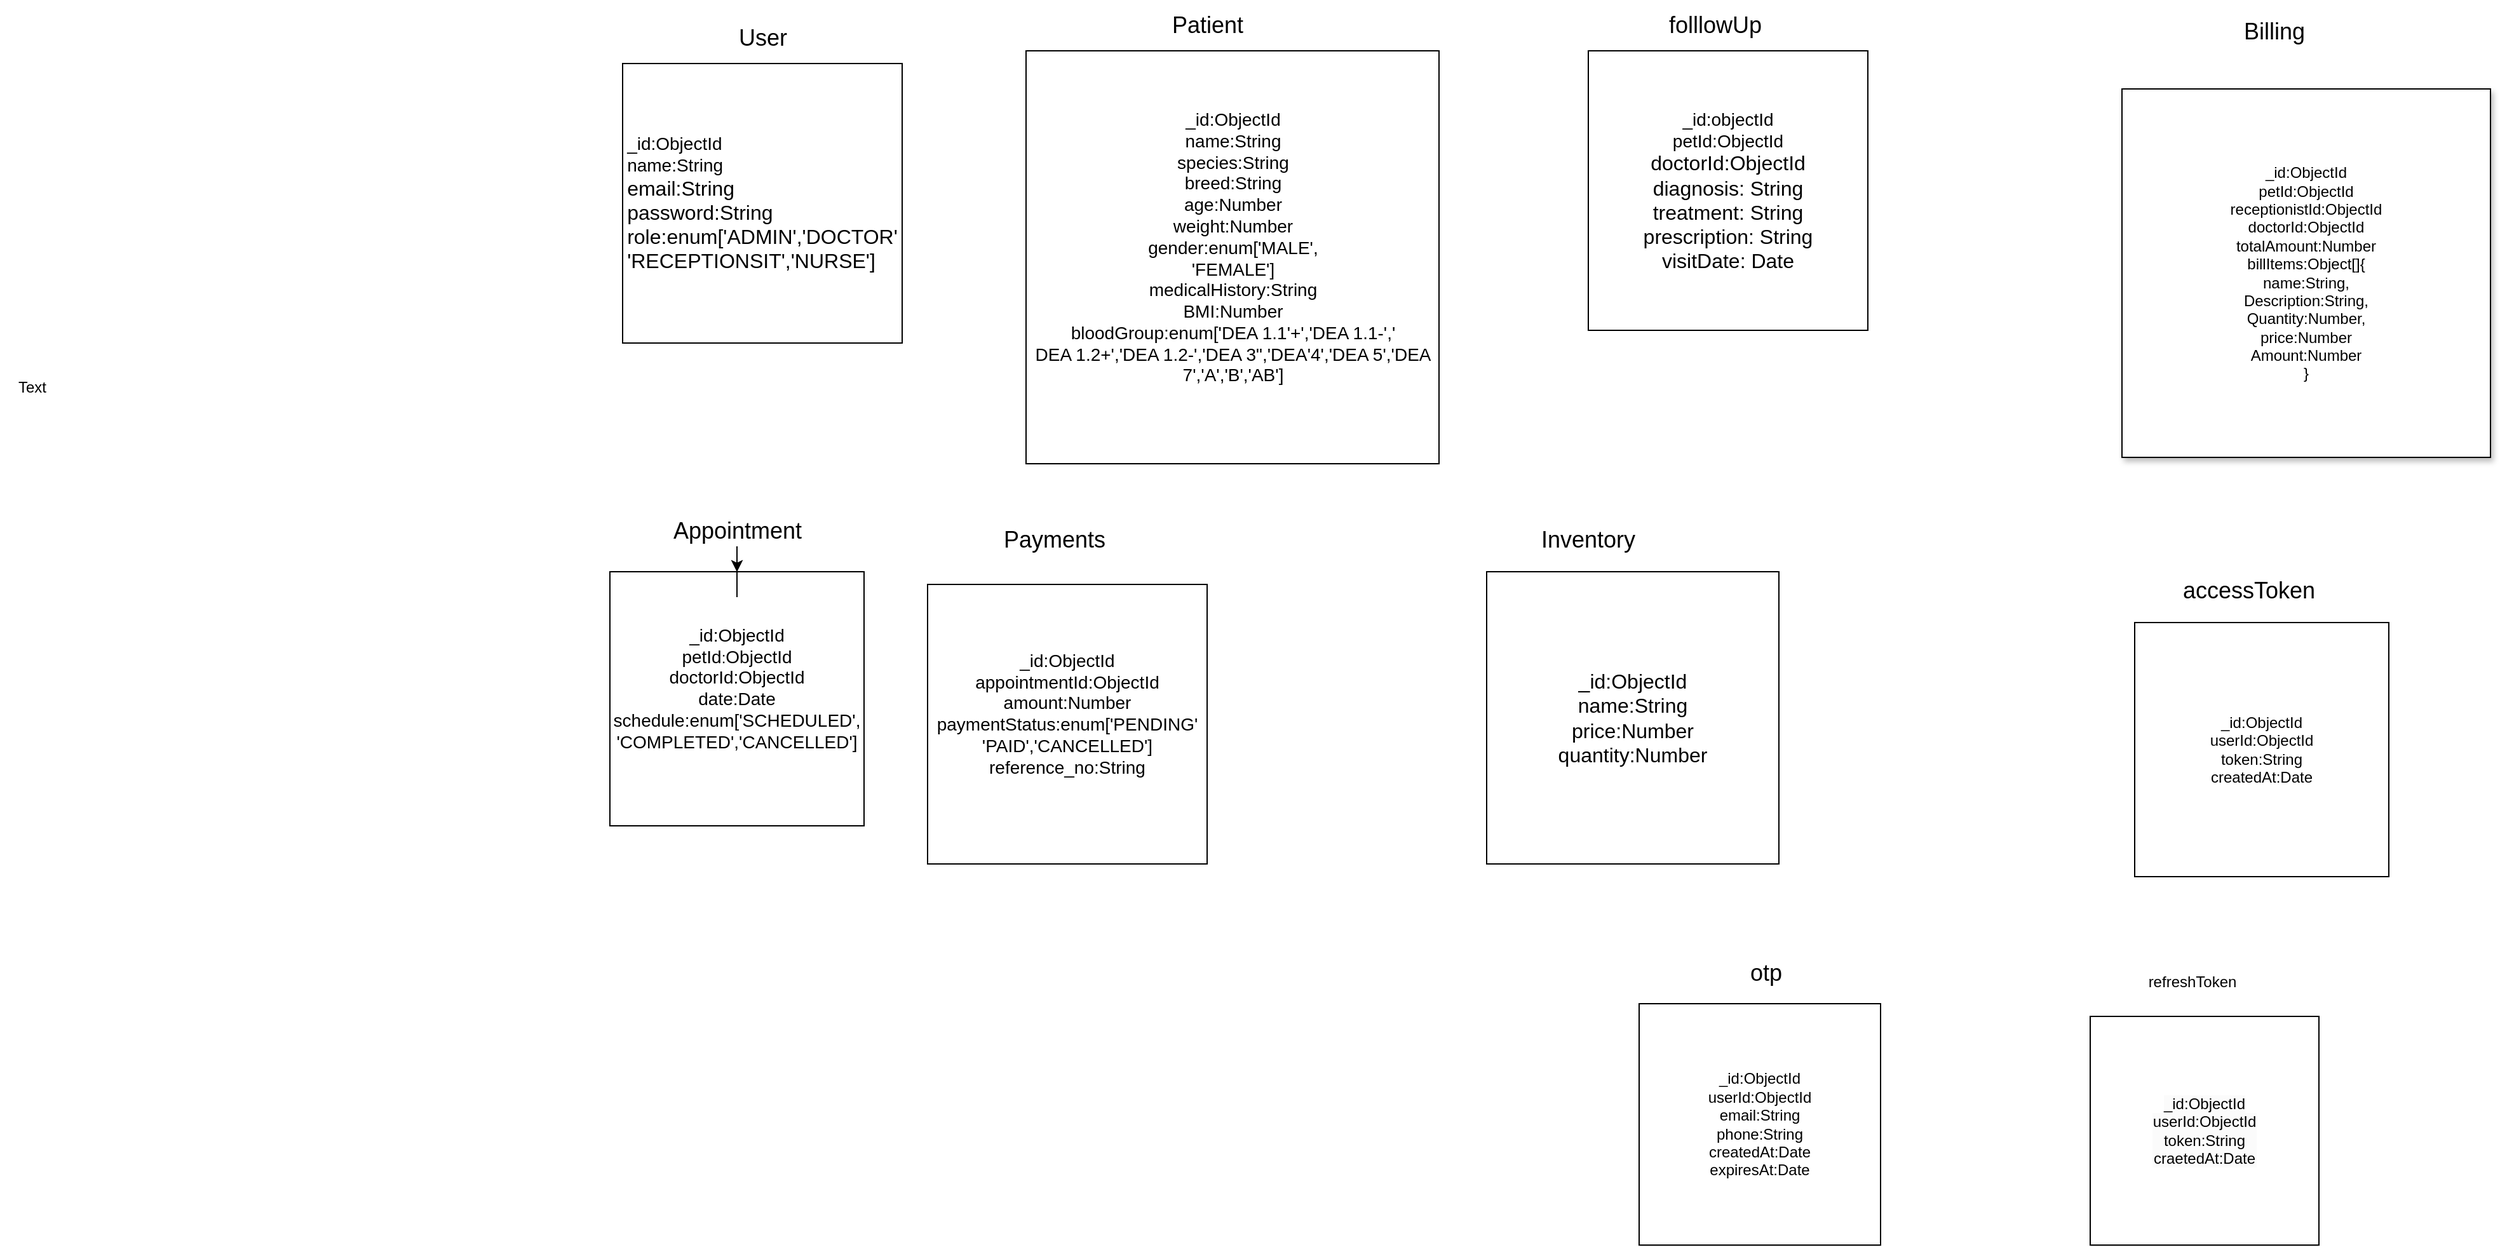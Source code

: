 <mxfile version="26.0.14">
  <diagram name="Page-1" id="71hhgT6nfiHDWO6UgkDM">
    <mxGraphModel dx="2442" dy="852" grid="1" gridSize="10" guides="1" tooltips="1" connect="1" arrows="1" fold="1" page="1" pageScale="1" pageWidth="850" pageHeight="1100" math="0" shadow="0">
      <root>
        <mxCell id="0" />
        <mxCell id="1" parent="0" />
        <mxCell id="kUmWNInl1JWP7ZCi-R_K-1" value="&lt;div style=&quot;text-align: justify;&quot;&gt;&lt;font style=&quot;font-size: 14px;&quot;&gt;_id:ObjectId&lt;/font&gt;&lt;/div&gt;&lt;div style=&quot;text-align: justify;&quot;&gt;&lt;font style=&quot;font-size: 14px;&quot;&gt;name:String&lt;/font&gt;&lt;/div&gt;&lt;div style=&quot;text-align: justify;&quot;&gt;&lt;font size=&quot;3&quot; style=&quot;&quot;&gt;email:String&lt;/font&gt;&lt;/div&gt;&lt;div style=&quot;text-align: justify;&quot;&gt;&lt;font size=&quot;3&quot; style=&quot;&quot;&gt;password:String&lt;/font&gt;&lt;/div&gt;&lt;div style=&quot;text-align: justify;&quot;&gt;&lt;font size=&quot;3&quot; style=&quot;&quot;&gt;role:enum[&#39;ADMIN&#39;,&#39;DOCTOR&#39;&lt;/font&gt;&lt;/div&gt;&lt;div style=&quot;text-align: justify;&quot;&gt;&lt;font size=&quot;3&quot; style=&quot;&quot;&gt;&#39;RECEPTIONSIT&#39;,&#39;NURSE&#39;]&lt;/font&gt;&lt;/div&gt;" style="whiteSpace=wrap;html=1;aspect=fixed;align=center;" parent="1" vertex="1">
          <mxGeometry x="120" y="60" width="220" height="220" as="geometry" />
        </mxCell>
        <mxCell id="kUmWNInl1JWP7ZCi-R_K-15" value="&lt;span style=&quot;font-size: 18px;&quot;&gt;User&lt;/span&gt;" style="text;html=1;align=center;verticalAlign=middle;resizable=0;points=[];autosize=1;strokeColor=none;fillColor=none;" parent="1" vertex="1">
          <mxGeometry x="200" y="20" width="60" height="40" as="geometry" />
        </mxCell>
        <mxCell id="kUmWNInl1JWP7ZCi-R_K-16" value="&lt;div&gt;&lt;font style=&quot;font-size: 14px;&quot;&gt;_id:ObjectId&lt;/font&gt;&lt;/div&gt;&lt;font style=&quot;font-size: 14px;&quot;&gt;name:String&lt;/font&gt;&lt;div&gt;&lt;font style=&quot;font-size: 14px;&quot;&gt;species:String&lt;/font&gt;&lt;/div&gt;&lt;div&gt;&lt;font style=&quot;font-size: 14px;&quot;&gt;breed:String&lt;/font&gt;&lt;/div&gt;&lt;div&gt;&lt;font style=&quot;font-size: 14px;&quot;&gt;age:Number&lt;/font&gt;&lt;/div&gt;&lt;div&gt;&lt;font style=&quot;font-size: 14px;&quot;&gt;weight:Number&lt;/font&gt;&lt;/div&gt;&lt;div&gt;&lt;font style=&quot;font-size: 14px;&quot;&gt;gender:enum[&#39;MALE&#39;,&lt;/font&gt;&lt;/div&gt;&lt;div&gt;&lt;font style=&quot;font-size: 14px;&quot;&gt;&#39;FEMALE&#39;]&lt;/font&gt;&lt;/div&gt;&lt;div&gt;&lt;font style=&quot;font-size: 14px;&quot;&gt;medicalHistory:String&lt;/font&gt;&lt;/div&gt;&lt;div&gt;&lt;font style=&quot;font-size: 14px;&quot;&gt;BMI:Number&lt;/font&gt;&lt;/div&gt;&lt;div&gt;&lt;font style=&quot;font-size: 14px;&quot;&gt;bloodGroup:enum[&#39;&lt;/font&gt;&lt;span style=&quot;background-color: transparent; color: light-dark(rgb(0, 0, 0), rgb(255, 255, 255));&quot;&gt;&lt;font style=&quot;font-size: 14px;&quot;&gt;DEA 1.1&#39;+&#39;,&#39;&lt;/font&gt;&lt;/span&gt;&lt;span style=&quot;background-color: transparent; color: light-dark(rgb(0, 0, 0), rgb(255, 255, 255));&quot;&gt;&lt;font style=&quot;font-size: 14px;&quot;&gt;DEA 1.1-&#39;,&#39;&lt;/font&gt;&lt;/span&gt;&lt;/div&gt;&lt;div&gt;&lt;font style=&quot;font-size: 14px;&quot;&gt;DEA 1.2+&#39;,&#39;&lt;span style=&quot;background-color: transparent; color: light-dark(rgb(0, 0, 0), rgb(255, 255, 255));&quot;&gt;&lt;/span&gt;&lt;span style=&quot;background-color: transparent; color: light-dark(rgb(0, 0, 0), rgb(255, 255, 255));&quot;&gt;DEA 1.2-&#39;,&#39;&lt;/span&gt;&lt;span style=&quot;background-color: transparent; color: light-dark(rgb(0, 0, 0), rgb(255, 255, 255));&quot;&gt;DEA 3&quot;,&#39;&lt;/span&gt;&lt;span style=&quot;background-color: transparent; color: light-dark(rgb(0, 0, 0), rgb(255, 255, 255));&quot;&gt;DEA&#39;4&#39;,&#39;&lt;/span&gt;&lt;span style=&quot;background-color: transparent; color: light-dark(rgb(0, 0, 0), rgb(255, 255, 255));&quot;&gt;DEA 5&#39;,&#39;&lt;/span&gt;&lt;span style=&quot;background-color: transparent; color: light-dark(rgb(0, 0, 0), rgb(255, 255, 255));&quot;&gt;DEA 7&#39;,&#39;A&#39;,&#39;B&#39;,&#39;AB&#39;]&lt;/span&gt;&lt;/font&gt;&lt;/div&gt;&lt;div&gt;&lt;font style=&quot;font-size: 14px;&quot;&gt;&lt;span style=&quot;background-color: transparent; color: light-dark(rgb(0, 0, 0), rgb(255, 255, 255));&quot;&gt;&lt;br&gt;&lt;/span&gt;&lt;/font&gt;&lt;/div&gt;" style="whiteSpace=wrap;html=1;aspect=fixed;" parent="1" vertex="1">
          <mxGeometry x="437.5" y="50" width="325" height="325" as="geometry" />
        </mxCell>
        <mxCell id="kUmWNInl1JWP7ZCi-R_K-32" value="&lt;font style=&quot;font-size: 18px;&quot;&gt;Patient&lt;/font&gt;" style="text;html=1;align=center;verticalAlign=middle;resizable=0;points=[];autosize=1;strokeColor=none;fillColor=none;" parent="1" vertex="1">
          <mxGeometry x="540" y="10" width="80" height="40" as="geometry" />
        </mxCell>
        <mxCell id="kUmWNInl1JWP7ZCi-R_K-33" value="&lt;div&gt;&lt;font style=&quot;font-size: 14px;&quot;&gt;_id:ObjectId&lt;/font&gt;&lt;/div&gt;&lt;font style=&quot;font-size: 14px;&quot;&gt;petId&lt;/font&gt;:&lt;font style=&quot;font-size: 14px;&quot;&gt;ObjectId&lt;/font&gt;&lt;div&gt;&lt;font style=&quot;font-size: 14px;&quot;&gt;doctorId:ObjectId&lt;/font&gt;&lt;/div&gt;&lt;div&gt;&lt;font style=&quot;font-size: 14px;&quot;&gt;date:Date&lt;/font&gt;&lt;/div&gt;&lt;div&gt;&lt;font style=&quot;font-size: 14px;&quot;&gt;schedule:enum[&#39;SCHEDULED&#39;,&lt;/font&gt;&lt;/div&gt;&lt;div&gt;&lt;font style=&quot;font-size: 14px;&quot;&gt;&#39;COMPLETED&#39;,&#39;CANCELLED&#39;]&lt;/font&gt;&lt;/div&gt;&lt;div&gt;&lt;font style=&quot;font-size: 14px;&quot;&gt;&lt;br&gt;&lt;/font&gt;&lt;/div&gt;" style="whiteSpace=wrap;html=1;aspect=fixed;" parent="1" vertex="1">
          <mxGeometry x="110" y="460" width="200" height="200" as="geometry" />
        </mxCell>
        <mxCell id="kUmWNInl1JWP7ZCi-R_K-47" style="edgeStyle=orthogonalEdgeStyle;rounded=0;orthogonalLoop=1;jettySize=auto;html=1;entryX=0.5;entryY=0;entryDx=0;entryDy=0;" parent="1" source="kUmWNInl1JWP7ZCi-R_K-35" target="kUmWNInl1JWP7ZCi-R_K-33" edge="1">
          <mxGeometry relative="1" as="geometry" />
        </mxCell>
        <mxCell id="kUmWNInl1JWP7ZCi-R_K-48" value="" style="edgeStyle=orthogonalEdgeStyle;rounded=0;orthogonalLoop=1;jettySize=auto;html=1;" parent="1" source="kUmWNInl1JWP7ZCi-R_K-35" target="kUmWNInl1JWP7ZCi-R_K-33" edge="1">
          <mxGeometry relative="1" as="geometry" />
        </mxCell>
        <mxCell id="kUmWNInl1JWP7ZCi-R_K-35" value="&lt;font style=&quot;font-size: 18px;&quot;&gt;Appointment&lt;/font&gt;&lt;div&gt;&lt;br&gt;&lt;/div&gt;" style="text;html=1;align=center;verticalAlign=middle;resizable=0;points=[];autosize=1;strokeColor=none;fillColor=none;" parent="1" vertex="1">
          <mxGeometry x="150" y="410" width="120" height="50" as="geometry" />
        </mxCell>
        <mxCell id="kUmWNInl1JWP7ZCi-R_K-36" value="&lt;div&gt;&lt;font style=&quot;font-size: 14px;&quot;&gt;&lt;font style=&quot;&quot;&gt;_id:objectId&lt;/font&gt;&lt;/font&gt;&lt;/div&gt;&lt;font style=&quot;font-size: 14px;&quot;&gt;&lt;font style=&quot;&quot;&gt;petId&lt;/font&gt;:&lt;font style=&quot;&quot;&gt;ObjectId&lt;/font&gt;&lt;/font&gt;&lt;div&gt;&lt;font size=&quot;3&quot; style=&quot;&quot;&gt;doctorId:ObjectId&lt;/font&gt;&lt;/div&gt;&lt;div&gt;&lt;font size=&quot;3&quot; style=&quot;&quot;&gt;&lt;span class=&quot;hljs-attr&quot;&gt;diagnosis&lt;/span&gt;: S&lt;span class=&quot;hljs-built_in&quot;&gt;tring&lt;/span&gt;&lt;/font&gt;&lt;/div&gt;&lt;div&gt;&lt;font size=&quot;3&quot; style=&quot;&quot;&gt;&lt;span class=&quot;hljs-attr&quot;&gt;treatment&lt;/span&gt;: S&lt;span class=&quot;hljs-built_in&quot;&gt;tring&lt;/span&gt;&lt;/font&gt;&lt;/div&gt;&lt;div&gt;&lt;font size=&quot;3&quot; style=&quot;&quot;&gt;&lt;span class=&quot;hljs-attr&quot;&gt;prescription&lt;/span&gt;: S&lt;span class=&quot;hljs-built_in&quot;&gt;tring&lt;/span&gt;&lt;/font&gt;&lt;/div&gt;&lt;div&gt;&lt;font size=&quot;3&quot; style=&quot;&quot;&gt;&lt;span style=&quot;&quot; class=&quot;hljs-attr&quot;&gt;visitDate&lt;/span&gt;: &lt;span style=&quot;&quot; class=&quot;hljs-title class_&quot;&gt;Date&lt;/span&gt;&lt;/font&gt;&lt;/div&gt;" style="whiteSpace=wrap;html=1;aspect=fixed;align=center;" parent="1" vertex="1">
          <mxGeometry x="880" y="50" width="220" height="220" as="geometry" />
        </mxCell>
        <mxCell id="kUmWNInl1JWP7ZCi-R_K-37" value="&lt;div&gt;&lt;span style=&quot;font-size: 18px;&quot;&gt;folllowUp&lt;/span&gt;&lt;/div&gt;" style="text;html=1;align=center;verticalAlign=middle;whiteSpace=wrap;rounded=0;" parent="1" vertex="1">
          <mxGeometry x="950" y="15" width="60" height="30" as="geometry" />
        </mxCell>
        <mxCell id="kUmWNInl1JWP7ZCi-R_K-38" value="&lt;div&gt;&lt;font style=&quot;font-size: 14px;&quot;&gt;_id:ObjectId&lt;/font&gt;&lt;/div&gt;&lt;font style=&quot;font-size: 14px;&quot;&gt;appointmentId:ObjectId&lt;/font&gt;&lt;div&gt;&lt;font style=&quot;font-size: 14px;&quot;&gt;amount:Number&lt;/font&gt;&lt;/div&gt;&lt;div&gt;&lt;font style=&quot;font-size: 14px;&quot;&gt;paymentStatus:enum[&#39;PENDING&#39;&lt;/font&gt;&lt;/div&gt;&lt;div&gt;&lt;font style=&quot;font-size: 14px;&quot;&gt;&#39;PAID&#39;,&#39;CANCELLED&#39;]&lt;/font&gt;&lt;/div&gt;&lt;div&gt;&lt;span style=&quot;font-size: 14px;&quot;&gt;reference_no:String&lt;/span&gt;&lt;/div&gt;&lt;div&gt;&lt;font style=&quot;font-size: 14px;&quot;&gt;&lt;br&gt;&lt;/font&gt;&lt;/div&gt;" style="whiteSpace=wrap;html=1;aspect=fixed;" parent="1" vertex="1">
          <mxGeometry x="360" y="470" width="220" height="220" as="geometry" />
        </mxCell>
        <mxCell id="kUmWNInl1JWP7ZCi-R_K-39" value="&lt;div&gt;&lt;span style=&quot;font-size: 18px;&quot;&gt;Payments&lt;/span&gt;&lt;/div&gt;" style="text;html=1;align=center;verticalAlign=middle;whiteSpace=wrap;rounded=0;" parent="1" vertex="1">
          <mxGeometry x="430" y="420" width="60" height="30" as="geometry" />
        </mxCell>
        <mxCell id="kUmWNInl1JWP7ZCi-R_K-42" value="&lt;div&gt;&lt;font size=&quot;3&quot;&gt;_id:ObjectId&lt;/font&gt;&lt;/div&gt;&lt;font size=&quot;3&quot;&gt;name:String&lt;/font&gt;&lt;div&gt;&lt;font size=&quot;3&quot;&gt;price:Number&lt;/font&gt;&lt;/div&gt;&lt;div&gt;&lt;font size=&quot;3&quot;&gt;quantity:Number&lt;/font&gt;&lt;/div&gt;" style="whiteSpace=wrap;html=1;aspect=fixed;" parent="1" vertex="1">
          <mxGeometry x="800" y="460" width="230" height="230" as="geometry" />
        </mxCell>
        <mxCell id="kUmWNInl1JWP7ZCi-R_K-43" value="&lt;font style=&quot;font-size: 18px;&quot;&gt;Inventory&lt;/font&gt;" style="text;html=1;align=center;verticalAlign=middle;whiteSpace=wrap;rounded=0;" parent="1" vertex="1">
          <mxGeometry x="850" y="420" width="60" height="30" as="geometry" />
        </mxCell>
        <mxCell id="kUmWNInl1JWP7ZCi-R_K-45" value="Text" style="text;html=1;align=center;verticalAlign=middle;resizable=0;points=[];autosize=1;strokeColor=none;fillColor=none;" parent="1" vertex="1">
          <mxGeometry x="-370" y="300" width="50" height="30" as="geometry" />
        </mxCell>
        <mxCell id="kUmWNInl1JWP7ZCi-R_K-46" value="_id:ObjectId&lt;div&gt;petId:ObjectId&lt;/div&gt;&lt;div&gt;receptionistId:ObjectId&lt;/div&gt;&lt;div&gt;doctorId:ObjectId&lt;/div&gt;&lt;div&gt;totalAmount:Number&lt;/div&gt;&lt;div&gt;billItems:Object[]{&lt;/div&gt;&lt;div&gt;name:String,&lt;/div&gt;&lt;div&gt;Description:String,&lt;/div&gt;&lt;div&gt;Quantity:Number,&lt;/div&gt;&lt;div&gt;price:Number&lt;/div&gt;&lt;div&gt;Amount:Number&lt;/div&gt;&lt;div&gt;}&lt;/div&gt;" style="whiteSpace=wrap;html=1;aspect=fixed;shadow=1;" parent="1" vertex="1">
          <mxGeometry x="1300" y="80" width="290" height="290" as="geometry" />
        </mxCell>
        <mxCell id="kUmWNInl1JWP7ZCi-R_K-51" value="&lt;font style=&quot;font-size: 18px;&quot;&gt;Billing&lt;/font&gt;" style="text;html=1;align=center;verticalAlign=middle;whiteSpace=wrap;rounded=0;" parent="1" vertex="1">
          <mxGeometry x="1390" y="20" width="60" height="30" as="geometry" />
        </mxCell>
        <mxCell id="kUmWNInl1JWP7ZCi-R_K-53" value="_id:ObjectId&lt;div&gt;userId:ObjectId&lt;/div&gt;&lt;div&gt;token:String&lt;/div&gt;&lt;div&gt;createdAt:Date&lt;/div&gt;" style="whiteSpace=wrap;html=1;aspect=fixed;" parent="1" vertex="1">
          <mxGeometry x="1310" y="500" width="200" height="200" as="geometry" />
        </mxCell>
        <mxCell id="kUmWNInl1JWP7ZCi-R_K-54" value="&lt;font style=&quot;font-size: 18px;&quot;&gt;accessToken&lt;/font&gt;" style="text;html=1;align=center;verticalAlign=middle;whiteSpace=wrap;rounded=0;" parent="1" vertex="1">
          <mxGeometry x="1370" y="460" width="60" height="30" as="geometry" />
        </mxCell>
        <mxCell id="kUmWNInl1JWP7ZCi-R_K-55" value="&lt;meta charset=&quot;utf-8&quot;&gt;&lt;span style=&quot;color: rgb(0, 0, 0); font-family: Helvetica; font-size: 12px; font-style: normal; font-variant-ligatures: normal; font-variant-caps: normal; font-weight: 400; letter-spacing: normal; orphans: 2; text-align: center; text-indent: 0px; text-transform: none; widows: 2; word-spacing: 0px; -webkit-text-stroke-width: 0px; white-space: normal; background-color: rgb(251, 251, 251); text-decoration-thickness: initial; text-decoration-style: initial; text-decoration-color: initial; display: inline !important; float: none;&quot;&gt;_id:ObjectId&lt;/span&gt;&lt;div style=&quot;forced-color-adjust: none; color: rgb(0, 0, 0); font-family: Helvetica; font-size: 12px; font-style: normal; font-variant-ligatures: normal; font-variant-caps: normal; font-weight: 400; letter-spacing: normal; orphans: 2; text-align: center; text-indent: 0px; text-transform: none; widows: 2; word-spacing: 0px; -webkit-text-stroke-width: 0px; white-space: normal; background-color: rgb(251, 251, 251); text-decoration-thickness: initial; text-decoration-style: initial; text-decoration-color: initial;&quot;&gt;userId:ObjectId&lt;/div&gt;&lt;div style=&quot;forced-color-adjust: none; color: rgb(0, 0, 0); font-family: Helvetica; font-size: 12px; font-style: normal; font-variant-ligatures: normal; font-variant-caps: normal; font-weight: 400; letter-spacing: normal; orphans: 2; text-align: center; text-indent: 0px; text-transform: none; widows: 2; word-spacing: 0px; -webkit-text-stroke-width: 0px; white-space: normal; background-color: rgb(251, 251, 251); text-decoration-thickness: initial; text-decoration-style: initial; text-decoration-color: initial;&quot;&gt;token:String&lt;/div&gt;&lt;div style=&quot;forced-color-adjust: none; color: rgb(0, 0, 0); font-family: Helvetica; font-size: 12px; font-style: normal; font-variant-ligatures: normal; font-variant-caps: normal; font-weight: 400; letter-spacing: normal; orphans: 2; text-align: center; text-indent: 0px; text-transform: none; widows: 2; word-spacing: 0px; -webkit-text-stroke-width: 0px; white-space: normal; background-color: rgb(251, 251, 251); text-decoration-thickness: initial; text-decoration-style: initial; text-decoration-color: initial;&quot;&gt;craetedAt:Date&lt;/div&gt;" style="whiteSpace=wrap;html=1;aspect=fixed;" parent="1" vertex="1">
          <mxGeometry x="1275" y="810" width="180" height="180" as="geometry" />
        </mxCell>
        <mxCell id="kUmWNInl1JWP7ZCi-R_K-56" value="refreshToken" style="text;html=1;align=center;verticalAlign=middle;resizable=0;points=[];autosize=1;strokeColor=none;fillColor=none;" parent="1" vertex="1">
          <mxGeometry x="1310" y="768" width="90" height="30" as="geometry" />
        </mxCell>
        <mxCell id="kUmWNInl1JWP7ZCi-R_K-57" value="_id:ObjectId&lt;div&gt;userId:ObjectId&lt;/div&gt;&lt;div&gt;email:String&lt;/div&gt;&lt;div&gt;phone:String&lt;/div&gt;&lt;div&gt;createdAt:Date&lt;/div&gt;&lt;div&gt;expiresAt:Date&lt;/div&gt;" style="whiteSpace=wrap;html=1;aspect=fixed;" parent="1" vertex="1">
          <mxGeometry x="920" y="800" width="190" height="190" as="geometry" />
        </mxCell>
        <mxCell id="kUmWNInl1JWP7ZCi-R_K-58" value="&lt;font style=&quot;font-size: 18px;&quot;&gt;otp&lt;/font&gt;&lt;div&gt;&lt;br&gt;&lt;/div&gt;" style="text;html=1;align=center;verticalAlign=middle;whiteSpace=wrap;rounded=0;" parent="1" vertex="1">
          <mxGeometry x="990" y="768" width="60" height="30" as="geometry" />
        </mxCell>
      </root>
    </mxGraphModel>
  </diagram>
</mxfile>

